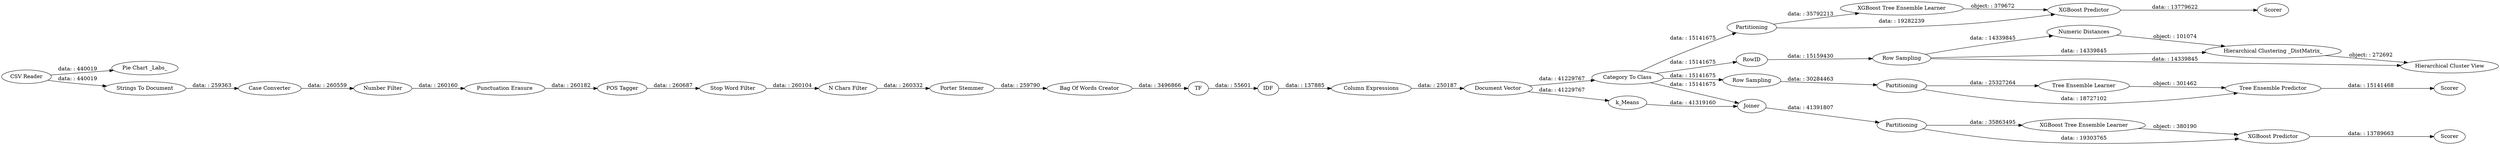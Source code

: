 digraph {
	"6051338360432841001_31" [label="XGBoost Predictor"]
	"6051338360432841001_36" [label=Partitioning]
	"6051338360432841001_29" [label="Tree Ensemble Predictor"]
	"6051338360432841001_46" [label=Partitioning]
	"6051338360432841001_13" [label="POS Tagger"]
	"6051338360432841001_42" [label="Pie Chart _Labs_"]
	"6051338360432841001_28" [label="Tree Ensemble Learner"]
	"6051338360432841001_18" [label=TF]
	"6051338360432841001_17" [label="Bag Of Words Creator"]
	"6051338360432841001_19" [label=IDF]
	"6051338360432841001_20" [label="Column Expressions"]
	"6051338360432841001_15" [label="Porter Stemmer"]
	"6051338360432841001_37" [label=RowID]
	"6051338360432841001_16" [label="N Chars Filter"]
	"6051338360432841001_7" [label="Strings To Document"]
	"6051338360432841001_35" [label="Row Sampling"]
	"6051338360432841001_48" [label="XGBoost Predictor"]
	"6051338360432841001_26" [label="Category To Class"]
	"6051338360432841001_39" [label="Hierarchical Clustering _DistMatrix_"]
	"6051338360432841001_40" [label="Hierarchical Cluster View"]
	"6051338360432841001_12" [label="Punctuation Erasure"]
	"6051338360432841001_43" [label="Row Sampling"]
	"6051338360432841001_50" [label="XGBoost Tree Ensemble Learner"]
	"6051338360432841001_33" [label=Scorer]
	"6051338360432841001_38" [label="Numeric Distances"]
	"6051338360432841001_30" [label="XGBoost Tree Ensemble Learner"]
	"6051338360432841001_25" [label="Document Vector"]
	"6051338360432841001_45" [label=Joiner]
	"6051338360432841001_11" [label="Number Filter"]
	"6051338360432841001_32" [label=Scorer]
	"6051338360432841001_14" [label="Stop Word Filter"]
	"6051338360432841001_44" [label=k_Means]
	"6051338360432841001_10" [label="Case Converter"]
	"6051338360432841001_49" [label=Scorer]
	"6051338360432841001_34" [label="CSV Reader"]
	"6051338360432841001_27" [label=Partitioning]
	"6051338360432841001_34" -> "6051338360432841001_7" [label="data: : 440019"]
	"6051338360432841001_10" -> "6051338360432841001_11" [label="data: : 260559"]
	"6051338360432841001_36" -> "6051338360432841001_28" [label="data: : 25327264"]
	"6051338360432841001_17" -> "6051338360432841001_18" [label="data: : 3496866"]
	"6051338360432841001_26" -> "6051338360432841001_35" [label="data: : 15141675"]
	"6051338360432841001_14" -> "6051338360432841001_16" [label="data: : 260104"]
	"6051338360432841001_46" -> "6051338360432841001_50" [label="data: : 35863495"]
	"6051338360432841001_18" -> "6051338360432841001_19" [label="data: : 55601"]
	"6051338360432841001_26" -> "6051338360432841001_45" [label="data: : 15141675"]
	"6051338360432841001_46" -> "6051338360432841001_48" [label="data: : 19303765"]
	"6051338360432841001_19" -> "6051338360432841001_20" [label="data: : 137885"]
	"6051338360432841001_12" -> "6051338360432841001_13" [label="data: : 260182"]
	"6051338360432841001_31" -> "6051338360432841001_33" [label="data: : 13779622"]
	"6051338360432841001_37" -> "6051338360432841001_43" [label="data: : 15159430"]
	"6051338360432841001_25" -> "6051338360432841001_44" [label="data: : 41229767"]
	"6051338360432841001_26" -> "6051338360432841001_37" [label="data: : 15141675"]
	"6051338360432841001_38" -> "6051338360432841001_39" [label="object: : 101074"]
	"6051338360432841001_28" -> "6051338360432841001_29" [label="object: : 301462"]
	"6051338360432841001_25" -> "6051338360432841001_26" [label="data: : 41229767"]
	"6051338360432841001_27" -> "6051338360432841001_31" [label="data: : 19282239"]
	"6051338360432841001_20" -> "6051338360432841001_25" [label="data: : 250187"]
	"6051338360432841001_16" -> "6051338360432841001_15" [label="data: : 260332"]
	"6051338360432841001_30" -> "6051338360432841001_31" [label="object: : 379672"]
	"6051338360432841001_48" -> "6051338360432841001_49" [label="data: : 13789663"]
	"6051338360432841001_50" -> "6051338360432841001_48" [label="object: : 380190"]
	"6051338360432841001_11" -> "6051338360432841001_12" [label="data: : 260160"]
	"6051338360432841001_45" -> "6051338360432841001_46" [label="data: : 41391807"]
	"6051338360432841001_44" -> "6051338360432841001_45" [label="data: : 41319160"]
	"6051338360432841001_43" -> "6051338360432841001_39" [label="data: : 14339845"]
	"6051338360432841001_29" -> "6051338360432841001_32" [label="data: : 15141468"]
	"6051338360432841001_43" -> "6051338360432841001_38" [label="data: : 14339845"]
	"6051338360432841001_15" -> "6051338360432841001_17" [label="data: : 259790"]
	"6051338360432841001_26" -> "6051338360432841001_27" [label="data: : 15141675"]
	"6051338360432841001_34" -> "6051338360432841001_42" [label="data: : 440019"]
	"6051338360432841001_36" -> "6051338360432841001_29" [label="data: : 18727102"]
	"6051338360432841001_13" -> "6051338360432841001_14" [label="data: : 260687"]
	"6051338360432841001_43" -> "6051338360432841001_40" [label="data: : 14339845"]
	"6051338360432841001_35" -> "6051338360432841001_36" [label="data: : 30284463"]
	"6051338360432841001_7" -> "6051338360432841001_10" [label="data: : 259363"]
	"6051338360432841001_39" -> "6051338360432841001_40" [label="object: : 272692"]
	"6051338360432841001_27" -> "6051338360432841001_30" [label="data: : 35792213"]
	rankdir=LR
}
